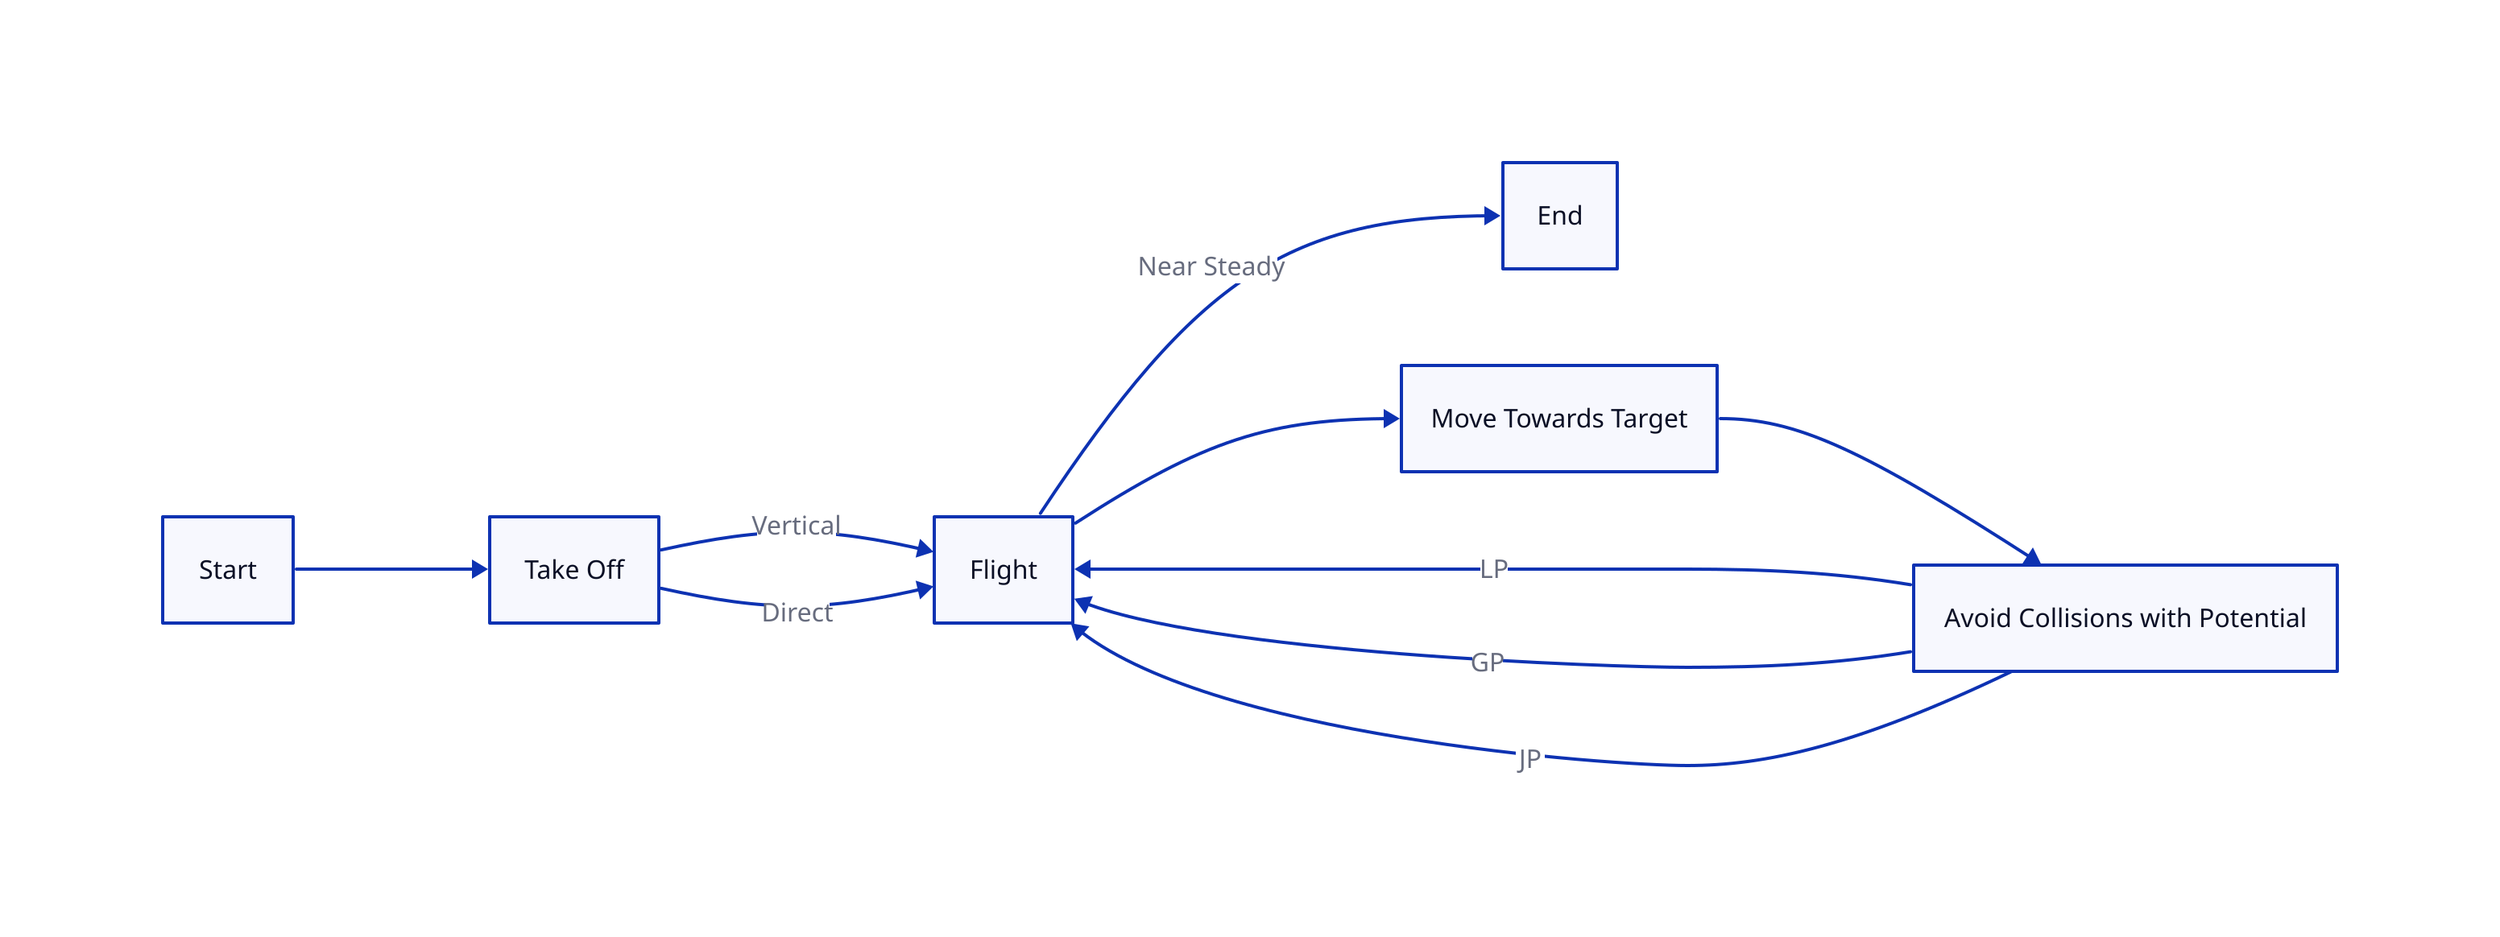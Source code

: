 direction: right

P_0: Start
P_N: End

P_1: Take Off
P_2: Flight
P_3: Move Towards Target
P_4: Avoid Collisions with Potential

P_0 -> P_1
P_1 -> P_2: Vertical
P_1 -> P_2: Direct
P_2 -> P_3 -> P_4
P_4 -> P_2: LP
P_4 -> P_2: GP
P_4 -> P_2: JP

P_2 -> P_N: Near Steady
